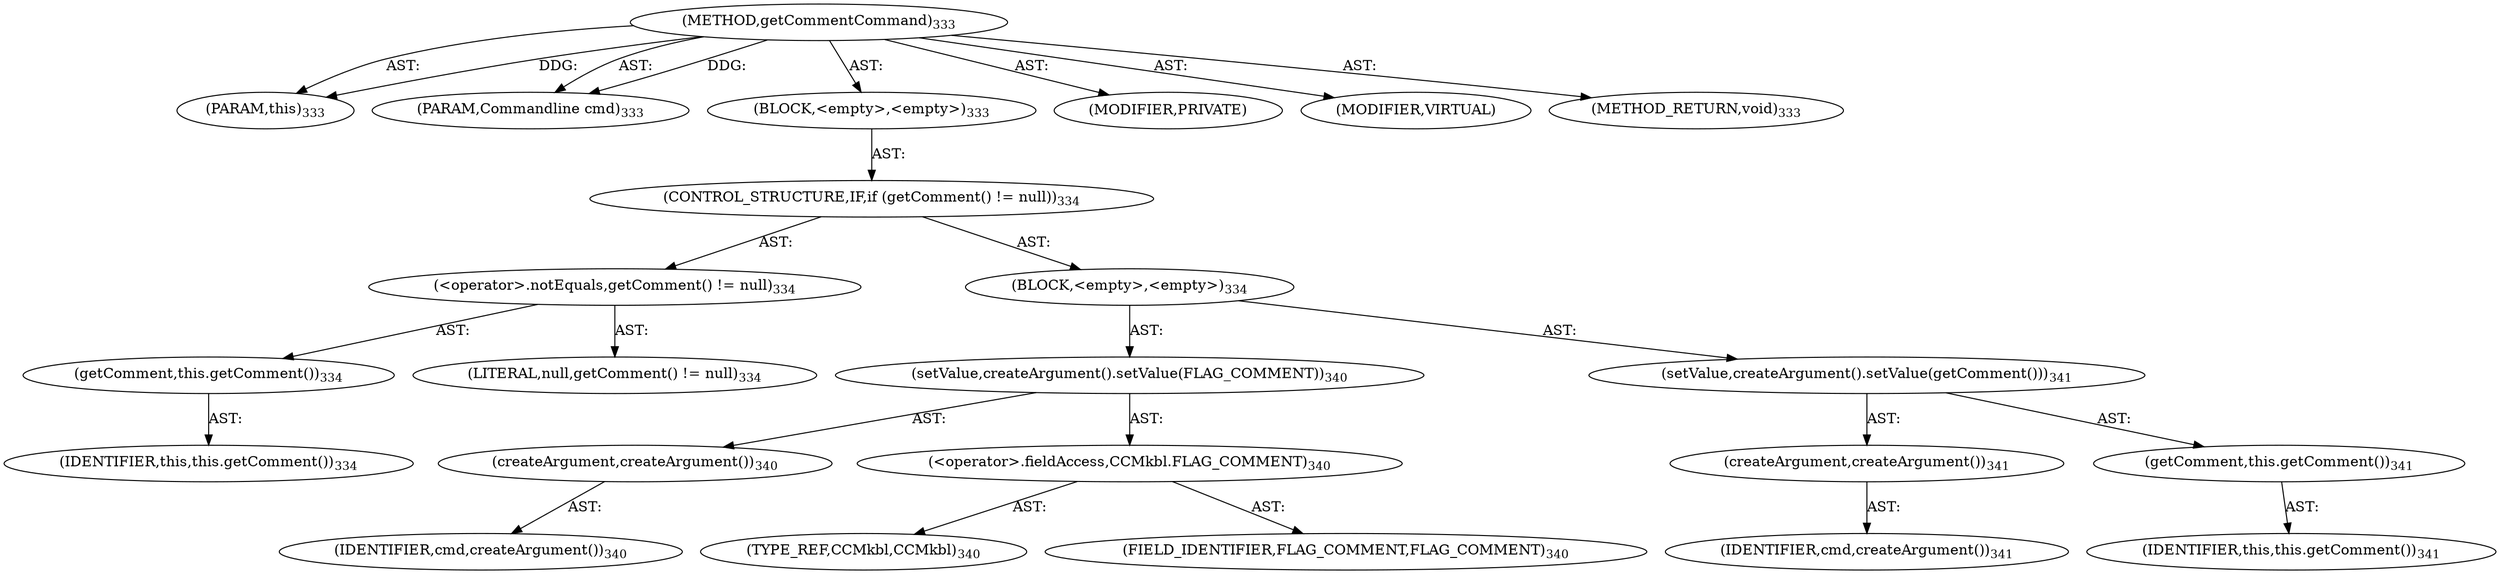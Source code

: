 digraph "getCommentCommand" {  
"111669149712" [label = <(METHOD,getCommentCommand)<SUB>333</SUB>> ]
"115964116994" [label = <(PARAM,this)<SUB>333</SUB>> ]
"115964117018" [label = <(PARAM,Commandline cmd)<SUB>333</SUB>> ]
"25769803803" [label = <(BLOCK,&lt;empty&gt;,&lt;empty&gt;)<SUB>333</SUB>> ]
"47244640266" [label = <(CONTROL_STRUCTURE,IF,if (getComment() != null))<SUB>334</SUB>> ]
"30064771146" [label = <(&lt;operator&gt;.notEquals,getComment() != null)<SUB>334</SUB>> ]
"30064771147" [label = <(getComment,this.getComment())<SUB>334</SUB>> ]
"68719476750" [label = <(IDENTIFIER,this,this.getComment())<SUB>334</SUB>> ]
"90194313221" [label = <(LITERAL,null,getComment() != null)<SUB>334</SUB>> ]
"25769803804" [label = <(BLOCK,&lt;empty&gt;,&lt;empty&gt;)<SUB>334</SUB>> ]
"30064771148" [label = <(setValue,createArgument().setValue(FLAG_COMMENT))<SUB>340</SUB>> ]
"30064771149" [label = <(createArgument,createArgument())<SUB>340</SUB>> ]
"68719476803" [label = <(IDENTIFIER,cmd,createArgument())<SUB>340</SUB>> ]
"30064771150" [label = <(&lt;operator&gt;.fieldAccess,CCMkbl.FLAG_COMMENT)<SUB>340</SUB>> ]
"180388626437" [label = <(TYPE_REF,CCMkbl,CCMkbl)<SUB>340</SUB>> ]
"55834574867" [label = <(FIELD_IDENTIFIER,FLAG_COMMENT,FLAG_COMMENT)<SUB>340</SUB>> ]
"30064771151" [label = <(setValue,createArgument().setValue(getComment()))<SUB>341</SUB>> ]
"30064771152" [label = <(createArgument,createArgument())<SUB>341</SUB>> ]
"68719476804" [label = <(IDENTIFIER,cmd,createArgument())<SUB>341</SUB>> ]
"30064771153" [label = <(getComment,this.getComment())<SUB>341</SUB>> ]
"68719476751" [label = <(IDENTIFIER,this,this.getComment())<SUB>341</SUB>> ]
"133143986215" [label = <(MODIFIER,PRIVATE)> ]
"133143986216" [label = <(MODIFIER,VIRTUAL)> ]
"128849018896" [label = <(METHOD_RETURN,void)<SUB>333</SUB>> ]
  "111669149712" -> "115964116994"  [ label = "AST: "] 
  "111669149712" -> "115964117018"  [ label = "AST: "] 
  "111669149712" -> "25769803803"  [ label = "AST: "] 
  "111669149712" -> "133143986215"  [ label = "AST: "] 
  "111669149712" -> "133143986216"  [ label = "AST: "] 
  "111669149712" -> "128849018896"  [ label = "AST: "] 
  "25769803803" -> "47244640266"  [ label = "AST: "] 
  "47244640266" -> "30064771146"  [ label = "AST: "] 
  "47244640266" -> "25769803804"  [ label = "AST: "] 
  "30064771146" -> "30064771147"  [ label = "AST: "] 
  "30064771146" -> "90194313221"  [ label = "AST: "] 
  "30064771147" -> "68719476750"  [ label = "AST: "] 
  "25769803804" -> "30064771148"  [ label = "AST: "] 
  "25769803804" -> "30064771151"  [ label = "AST: "] 
  "30064771148" -> "30064771149"  [ label = "AST: "] 
  "30064771148" -> "30064771150"  [ label = "AST: "] 
  "30064771149" -> "68719476803"  [ label = "AST: "] 
  "30064771150" -> "180388626437"  [ label = "AST: "] 
  "30064771150" -> "55834574867"  [ label = "AST: "] 
  "30064771151" -> "30064771152"  [ label = "AST: "] 
  "30064771151" -> "30064771153"  [ label = "AST: "] 
  "30064771152" -> "68719476804"  [ label = "AST: "] 
  "30064771153" -> "68719476751"  [ label = "AST: "] 
  "111669149712" -> "115964116994"  [ label = "DDG: "] 
  "111669149712" -> "115964117018"  [ label = "DDG: "] 
}
